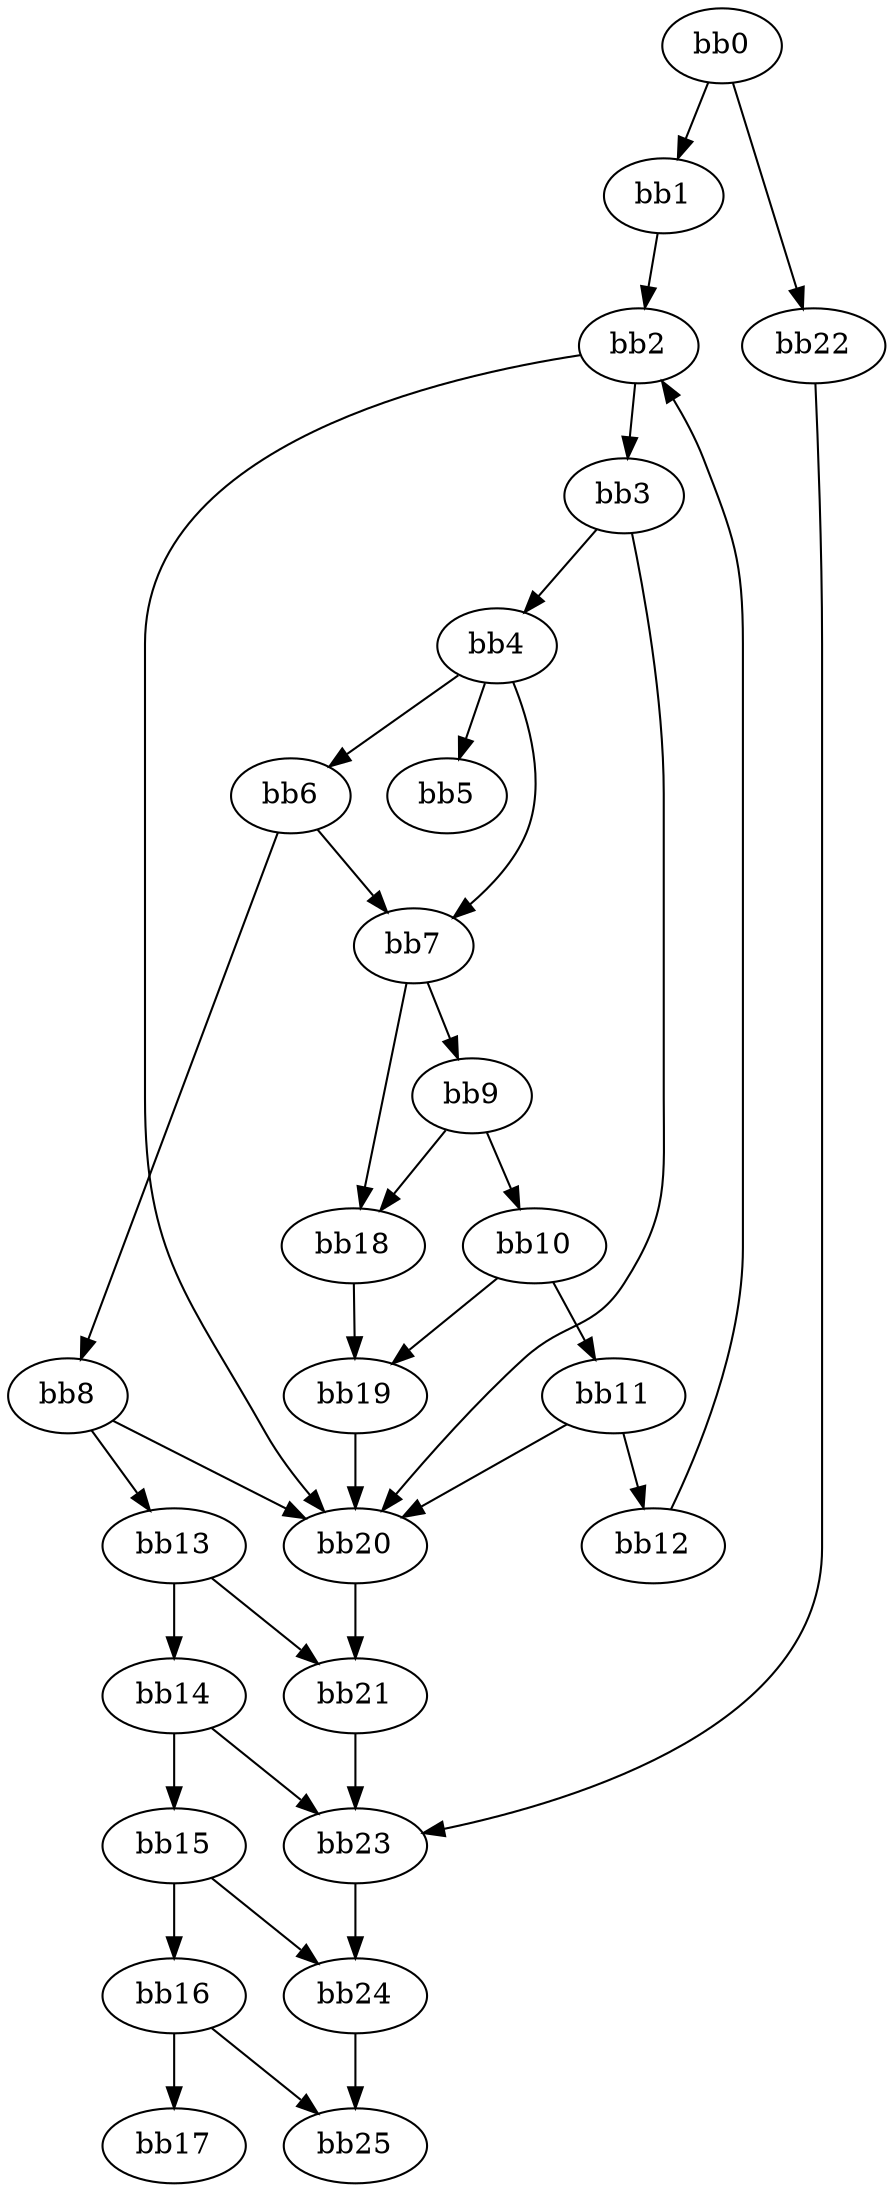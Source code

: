 digraph {
    0 [ label = "bb0\l" ]
    1 [ label = "bb1\l" ]
    2 [ label = "bb2\l" ]
    3 [ label = "bb3\l" ]
    4 [ label = "bb4\l" ]
    5 [ label = "bb5\l" ]
    6 [ label = "bb6\l" ]
    7 [ label = "bb7\l" ]
    8 [ label = "bb8\l" ]
    9 [ label = "bb9\l" ]
    10 [ label = "bb10\l" ]
    11 [ label = "bb11\l" ]
    12 [ label = "bb12\l" ]
    13 [ label = "bb13\l" ]
    14 [ label = "bb14\l" ]
    15 [ label = "bb15\l" ]
    16 [ label = "bb16\l" ]
    17 [ label = "bb17\l" ]
    18 [ label = "bb18\l" ]
    19 [ label = "bb19\l" ]
    20 [ label = "bb20\l" ]
    21 [ label = "bb21\l" ]
    22 [ label = "bb22\l" ]
    23 [ label = "bb23\l" ]
    24 [ label = "bb24\l" ]
    25 [ label = "bb25\l" ]
    0 -> 1 [ ]
    0 -> 22 [ ]
    1 -> 2 [ ]
    2 -> 3 [ ]
    2 -> 20 [ ]
    3 -> 4 [ ]
    3 -> 20 [ ]
    4 -> 5 [ ]
    4 -> 6 [ ]
    4 -> 7 [ ]
    6 -> 7 [ ]
    6 -> 8 [ ]
    7 -> 9 [ ]
    7 -> 18 [ ]
    8 -> 13 [ ]
    8 -> 20 [ ]
    9 -> 10 [ ]
    9 -> 18 [ ]
    10 -> 11 [ ]
    10 -> 19 [ ]
    11 -> 12 [ ]
    11 -> 20 [ ]
    12 -> 2 [ ]
    13 -> 14 [ ]
    13 -> 21 [ ]
    14 -> 15 [ ]
    14 -> 23 [ ]
    15 -> 16 [ ]
    15 -> 24 [ ]
    16 -> 17 [ ]
    16 -> 25 [ ]
    18 -> 19 [ ]
    19 -> 20 [ ]
    20 -> 21 [ ]
    21 -> 23 [ ]
    22 -> 23 [ ]
    23 -> 24 [ ]
    24 -> 25 [ ]
}

